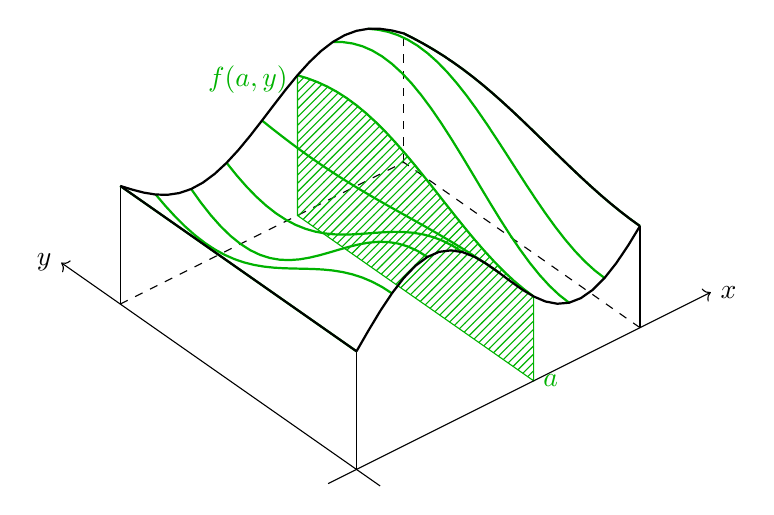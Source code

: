 ﻿\begin{tikzpicture}[scale=1.5,x={(1.2cm,0.6cm)},y={(-1cm,0.7cm)},z={(0cm,0.5cm)}]

    \draw (0,0,0) --+ (0,0,2);
    \draw (0,2,0) --+ (0,0,2);
    \draw (2,0,0) --+ (0,0,1.72);
    \draw[dashed] (2,2,0) --+ (0,0,2.18);
    \draw[dashed] (2,0,0) --+ (0,2,0);
    \draw[dashed] (0,2,0) --+ (2,0,0);  
       
   % \filldraw[color=myred,pattern=north east lines,pattern color=myred] (0,1,0) -- plot[domain=0:2] (\x,1,{2+sin(3*\x r)*cos(2*1 r))}) -- (2,1,0) -- cycle;  
 
 %   \filldraw[color=myred,pattern=vertical lines,pattern color=myred] (0,0,0) -- plot[domain=0:2] (\x,0,{2+sin(3*\x r)*cos(2*0 r))}) -- (2,0,0) -- cycle; 

   \def\k{1.25}

    \filldraw[color=green!70!black,pattern=north east lines,pattern color=green!70!black] (\k,0,0) -- plot[domain=0:2] (\k,\x,{2+sin(3*\k r)*cos(2*\x r))}) -- (\k,2,0) -- cycle; 

    \node[right,green!70!black] at (\k,0,0) {$a$};
    \node[left,green!70!black] at (\k,2,2.3) {$f(a,y)$};
  
\foreach \k in {0,0.25,...,2}{    
    \draw[domain=0:2,thick,green!70!black] plot (\k,\x,{2+sin(3*\k r)*cos(2*\x r))}); 
   
   };    

  	
    \draw[domain=0:2,thick] plot (\x,0,{2+sin(3*\x r)*cos(2*0 r))}); 
    \draw[domain=0:2,thick] plot (\x,2,{2+sin(3*\x r)*cos(2*2 r))}); 
    \draw[domain=0:2,thick] plot (0,\x,{2+sin(3*0 r)*cos(2*\x r))}); 
    \draw[domain=0:2,thick] plot (2,\x,{2+sin(3*2 r)*cos(2*\x r))});
   
    
    \draw[->] (-0.2,0,0) -- (2.5,0,0) node[right] {$x$};
	\draw[->] (0,-0.2,0) -- (0,2.5,0) node[left] {$y$};

% 	\draw (0,0,0) --+ (0,-0.1,0) node[below right] {$\alpha$};
% 	\draw (2,0,0) --+ (0,-0.1,0) node[below right] {$\beta$};
% 	\draw (0,0,0) --+ (-0.1,0,0) node[below left] {$a$};
% 	\draw (0,2,0) --+ (-0.1,0,0) node[below left] {$b$};	
    
% 
%     \def\x{1.25}
%     \def\k{1.25}
%     \draw[->,>=latex,ultra thick,blue] (\x,\k,{2+sin(3*\x r)*cos(2*\k r))})--++(0,0.7,0.8);
%    
%  \draw[->,>=latex,ultra thick,brown] (0,0,0)--++(0,1,0) node[midway,below left]{$v=(0,1)$};
  
\end{tikzpicture}
